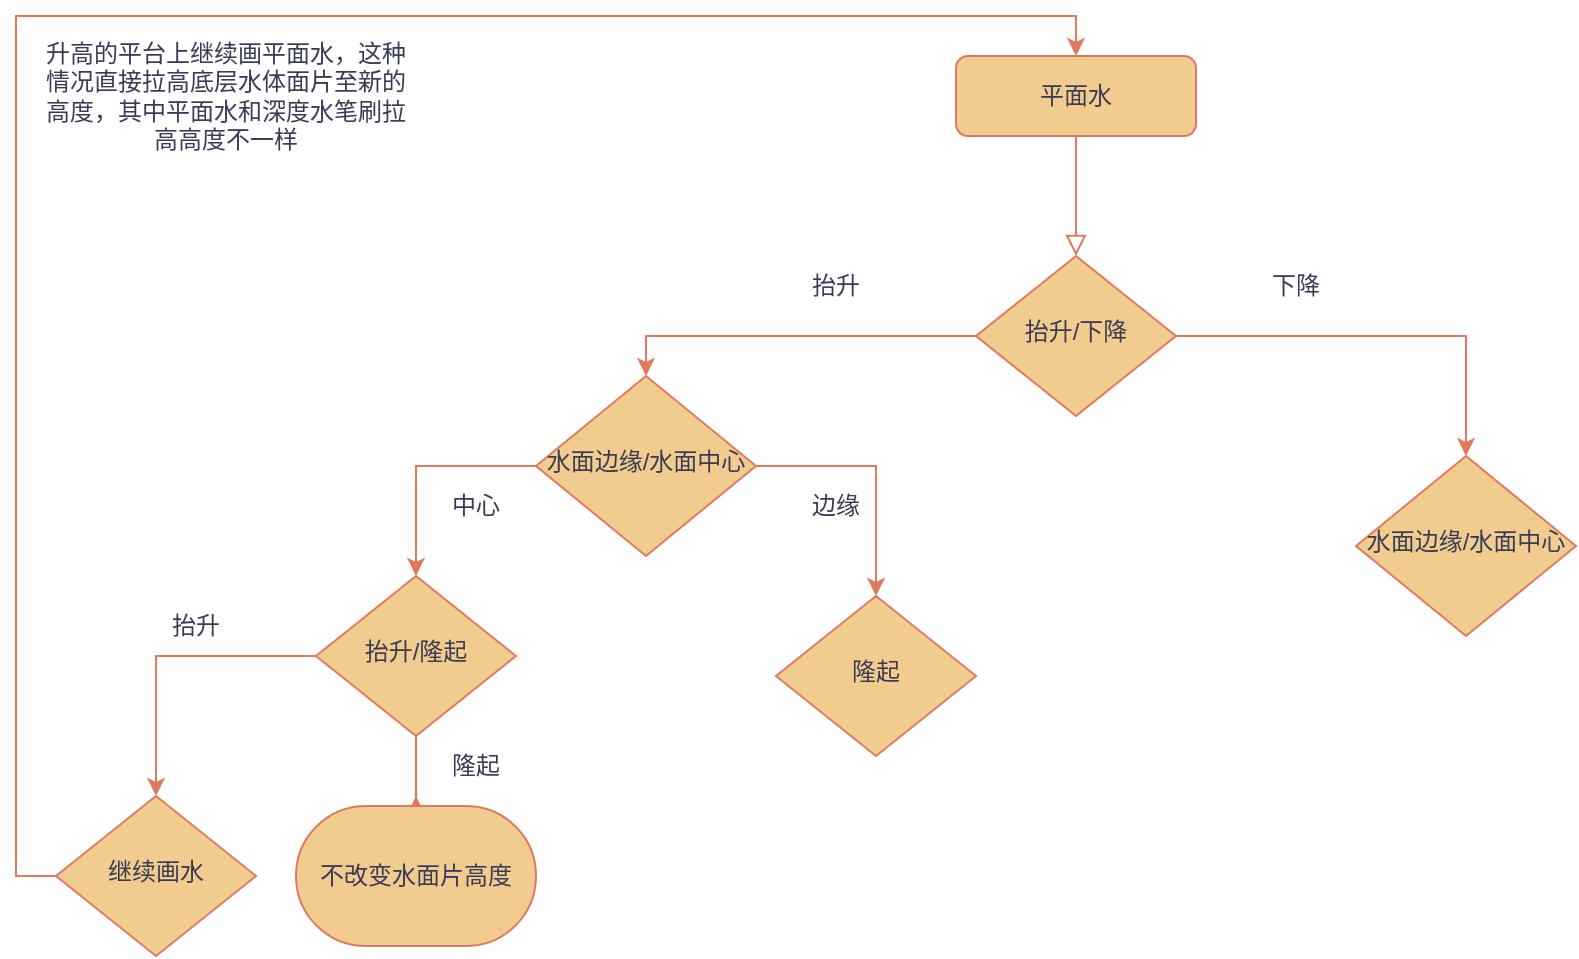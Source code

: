 <mxfile version="21.0.6" type="github">
  <diagram id="C5RBs43oDa-KdzZeNtuy" name="Page-1">
    <mxGraphModel dx="2022" dy="637" grid="1" gridSize="10" guides="1" tooltips="1" connect="1" arrows="1" fold="1" page="1" pageScale="1" pageWidth="827" pageHeight="1169" math="0" shadow="0">
      <root>
        <mxCell id="WIyWlLk6GJQsqaUBKTNV-0" />
        <mxCell id="WIyWlLk6GJQsqaUBKTNV-1" parent="WIyWlLk6GJQsqaUBKTNV-0" />
        <mxCell id="WIyWlLk6GJQsqaUBKTNV-2" value="" style="rounded=0;html=1;jettySize=auto;orthogonalLoop=1;fontSize=11;endArrow=block;endFill=0;endSize=8;strokeWidth=1;shadow=0;labelBackgroundColor=none;edgeStyle=orthogonalEdgeStyle;strokeColor=#E07A5F;fontColor=default;" parent="WIyWlLk6GJQsqaUBKTNV-1" source="WIyWlLk6GJQsqaUBKTNV-3" target="WIyWlLk6GJQsqaUBKTNV-6" edge="1">
          <mxGeometry relative="1" as="geometry" />
        </mxCell>
        <mxCell id="WIyWlLk6GJQsqaUBKTNV-3" value="平面水" style="rounded=1;whiteSpace=wrap;html=1;fontSize=12;glass=0;strokeWidth=1;shadow=0;labelBackgroundColor=none;fillColor=#F2CC8F;strokeColor=#E07A5F;fontColor=#393C56;" parent="WIyWlLk6GJQsqaUBKTNV-1" vertex="1">
          <mxGeometry x="380" y="70" width="120" height="40" as="geometry" />
        </mxCell>
        <mxCell id="CMAqs7zNBxHHyoR-tyi8-15" value="" style="edgeStyle=orthogonalEdgeStyle;rounded=0;orthogonalLoop=1;jettySize=auto;html=1;entryX=0.5;entryY=0;entryDx=0;entryDy=0;labelBackgroundColor=none;strokeColor=#E07A5F;fontColor=default;" edge="1" parent="WIyWlLk6GJQsqaUBKTNV-1" source="WIyWlLk6GJQsqaUBKTNV-6" target="CMAqs7zNBxHHyoR-tyi8-14">
          <mxGeometry relative="1" as="geometry" />
        </mxCell>
        <mxCell id="CMAqs7zNBxHHyoR-tyi8-17" value="" style="edgeStyle=orthogonalEdgeStyle;rounded=0;orthogonalLoop=1;jettySize=auto;html=1;labelBackgroundColor=none;strokeColor=#E07A5F;fontColor=default;entryX=0.5;entryY=0;entryDx=0;entryDy=0;" edge="1" parent="WIyWlLk6GJQsqaUBKTNV-1" source="WIyWlLk6GJQsqaUBKTNV-6" target="CMAqs7zNBxHHyoR-tyi8-36">
          <mxGeometry relative="1" as="geometry">
            <mxPoint x="610" y="280.0" as="targetPoint" />
          </mxGeometry>
        </mxCell>
        <mxCell id="WIyWlLk6GJQsqaUBKTNV-6" value="抬升/下降" style="rhombus;whiteSpace=wrap;html=1;shadow=0;fontFamily=Helvetica;fontSize=12;align=center;strokeWidth=1;spacing=6;spacingTop=-4;labelBackgroundColor=none;fillColor=#F2CC8F;strokeColor=#E07A5F;fontColor=#393C56;" parent="WIyWlLk6GJQsqaUBKTNV-1" vertex="1">
          <mxGeometry x="390" y="170" width="100" height="80" as="geometry" />
        </mxCell>
        <mxCell id="CMAqs7zNBxHHyoR-tyi8-21" value="" style="edgeStyle=orthogonalEdgeStyle;rounded=0;orthogonalLoop=1;jettySize=auto;html=1;labelBackgroundColor=none;strokeColor=#E07A5F;fontColor=default;" edge="1" parent="WIyWlLk6GJQsqaUBKTNV-1" source="CMAqs7zNBxHHyoR-tyi8-14" target="CMAqs7zNBxHHyoR-tyi8-20">
          <mxGeometry relative="1" as="geometry" />
        </mxCell>
        <mxCell id="CMAqs7zNBxHHyoR-tyi8-23" value="" style="edgeStyle=orthogonalEdgeStyle;rounded=0;orthogonalLoop=1;jettySize=auto;html=1;labelBackgroundColor=none;strokeColor=#E07A5F;fontColor=default;" edge="1" parent="WIyWlLk6GJQsqaUBKTNV-1" source="CMAqs7zNBxHHyoR-tyi8-14" target="CMAqs7zNBxHHyoR-tyi8-22">
          <mxGeometry relative="1" as="geometry" />
        </mxCell>
        <mxCell id="CMAqs7zNBxHHyoR-tyi8-14" value="水面边缘/水面中心" style="rhombus;whiteSpace=wrap;html=1;shadow=0;fontFamily=Helvetica;fontSize=12;align=center;strokeWidth=1;spacing=6;spacingTop=-4;labelBackgroundColor=none;fillColor=#F2CC8F;strokeColor=#E07A5F;fontColor=#393C56;" vertex="1" parent="WIyWlLk6GJQsqaUBKTNV-1">
          <mxGeometry x="170" y="230" width="110" height="90" as="geometry" />
        </mxCell>
        <mxCell id="CMAqs7zNBxHHyoR-tyi8-18" value="抬升" style="text;html=1;strokeColor=none;fillColor=none;align=center;verticalAlign=middle;whiteSpace=wrap;rounded=0;labelBackgroundColor=none;fontColor=#393C56;" vertex="1" parent="WIyWlLk6GJQsqaUBKTNV-1">
          <mxGeometry x="290" y="170" width="60" height="30" as="geometry" />
        </mxCell>
        <mxCell id="CMAqs7zNBxHHyoR-tyi8-19" value="下降" style="text;html=1;strokeColor=none;fillColor=none;align=center;verticalAlign=middle;whiteSpace=wrap;rounded=0;labelBackgroundColor=none;fontColor=#393C56;" vertex="1" parent="WIyWlLk6GJQsqaUBKTNV-1">
          <mxGeometry x="520" y="170" width="60" height="30" as="geometry" />
        </mxCell>
        <mxCell id="CMAqs7zNBxHHyoR-tyi8-30" value="" style="edgeStyle=orthogonalEdgeStyle;rounded=0;orthogonalLoop=1;jettySize=auto;html=1;labelBackgroundColor=none;strokeColor=#E07A5F;fontColor=default;" edge="1" parent="WIyWlLk6GJQsqaUBKTNV-1" source="CMAqs7zNBxHHyoR-tyi8-20" target="CMAqs7zNBxHHyoR-tyi8-29">
          <mxGeometry relative="1" as="geometry" />
        </mxCell>
        <mxCell id="CMAqs7zNBxHHyoR-tyi8-32" value="" style="edgeStyle=orthogonalEdgeStyle;rounded=0;orthogonalLoop=1;jettySize=auto;html=1;labelBackgroundColor=none;strokeColor=#E07A5F;fontColor=default;" edge="1" parent="WIyWlLk6GJQsqaUBKTNV-1" source="CMAqs7zNBxHHyoR-tyi8-20">
          <mxGeometry relative="1" as="geometry">
            <mxPoint x="110" y="440" as="targetPoint" />
            <Array as="points">
              <mxPoint x="110" y="450" />
              <mxPoint x="110" y="450" />
            </Array>
          </mxGeometry>
        </mxCell>
        <mxCell id="CMAqs7zNBxHHyoR-tyi8-20" value="抬升/隆起" style="rhombus;whiteSpace=wrap;html=1;shadow=0;fontFamily=Helvetica;fontSize=12;align=center;strokeWidth=1;spacing=6;spacingTop=-4;labelBackgroundColor=none;fillColor=#F2CC8F;strokeColor=#E07A5F;fontColor=#393C56;" vertex="1" parent="WIyWlLk6GJQsqaUBKTNV-1">
          <mxGeometry x="60" y="330" width="100" height="80" as="geometry" />
        </mxCell>
        <mxCell id="CMAqs7zNBxHHyoR-tyi8-22" value="隆起" style="rhombus;whiteSpace=wrap;html=1;shadow=0;fontFamily=Helvetica;fontSize=12;align=center;strokeWidth=1;spacing=6;spacingTop=-4;labelBackgroundColor=none;fillColor=#F2CC8F;strokeColor=#E07A5F;fontColor=#393C56;" vertex="1" parent="WIyWlLk6GJQsqaUBKTNV-1">
          <mxGeometry x="290" y="340" width="100" height="80" as="geometry" />
        </mxCell>
        <mxCell id="CMAqs7zNBxHHyoR-tyi8-25" value="中心" style="text;html=1;strokeColor=none;fillColor=none;align=center;verticalAlign=middle;whiteSpace=wrap;rounded=0;labelBackgroundColor=none;fontColor=#393C56;" vertex="1" parent="WIyWlLk6GJQsqaUBKTNV-1">
          <mxGeometry x="110" y="280" width="60" height="30" as="geometry" />
        </mxCell>
        <mxCell id="CMAqs7zNBxHHyoR-tyi8-26" value="边缘" style="text;html=1;strokeColor=none;fillColor=none;align=center;verticalAlign=middle;whiteSpace=wrap;rounded=0;labelBackgroundColor=none;fontColor=#393C56;" vertex="1" parent="WIyWlLk6GJQsqaUBKTNV-1">
          <mxGeometry x="290" y="280" width="60" height="30" as="geometry" />
        </mxCell>
        <mxCell id="CMAqs7zNBxHHyoR-tyi8-28" value="升高的平台上继续画平面水，这种情况直接拉高底层水体面片至新的高度，其中平面水和深度水笔刷拉高高度不一样" style="text;html=1;strokeColor=none;fillColor=none;align=center;verticalAlign=middle;whiteSpace=wrap;rounded=0;labelBackgroundColor=none;fontColor=#393C56;" vertex="1" parent="WIyWlLk6GJQsqaUBKTNV-1">
          <mxGeometry x="-80" y="60" width="190" height="60" as="geometry" />
        </mxCell>
        <mxCell id="CMAqs7zNBxHHyoR-tyi8-33" style="edgeStyle=orthogonalEdgeStyle;rounded=0;orthogonalLoop=1;jettySize=auto;html=1;exitX=0;exitY=0.5;exitDx=0;exitDy=0;entryX=0.5;entryY=0;entryDx=0;entryDy=0;labelBackgroundColor=none;strokeColor=#E07A5F;fontColor=default;" edge="1" parent="WIyWlLk6GJQsqaUBKTNV-1" source="CMAqs7zNBxHHyoR-tyi8-29" target="WIyWlLk6GJQsqaUBKTNV-3">
          <mxGeometry relative="1" as="geometry" />
        </mxCell>
        <mxCell id="CMAqs7zNBxHHyoR-tyi8-29" value="继续画水" style="rhombus;whiteSpace=wrap;html=1;shadow=0;fontFamily=Helvetica;fontSize=12;align=center;strokeWidth=1;spacing=6;spacingTop=-4;labelBackgroundColor=none;fillColor=#F2CC8F;strokeColor=#E07A5F;fontColor=#393C56;" vertex="1" parent="WIyWlLk6GJQsqaUBKTNV-1">
          <mxGeometry x="-70" y="440" width="100" height="80" as="geometry" />
        </mxCell>
        <mxCell id="CMAqs7zNBxHHyoR-tyi8-36" value="水面边缘/水面中心" style="rhombus;whiteSpace=wrap;html=1;shadow=0;fontFamily=Helvetica;fontSize=12;align=center;strokeWidth=1;spacing=6;spacingTop=-4;labelBackgroundColor=none;fillColor=#F2CC8F;strokeColor=#E07A5F;fontColor=#393C56;" vertex="1" parent="WIyWlLk6GJQsqaUBKTNV-1">
          <mxGeometry x="580" y="270" width="110" height="90" as="geometry" />
        </mxCell>
        <mxCell id="CMAqs7zNBxHHyoR-tyi8-37" value="隆起" style="text;html=1;strokeColor=none;fillColor=none;align=center;verticalAlign=middle;whiteSpace=wrap;rounded=0;fontColor=#393C56;" vertex="1" parent="WIyWlLk6GJQsqaUBKTNV-1">
          <mxGeometry x="110" y="410" width="60" height="30" as="geometry" />
        </mxCell>
        <mxCell id="CMAqs7zNBxHHyoR-tyi8-38" value="抬升" style="text;html=1;strokeColor=none;fillColor=none;align=center;verticalAlign=middle;whiteSpace=wrap;rounded=0;fontColor=#393C56;" vertex="1" parent="WIyWlLk6GJQsqaUBKTNV-1">
          <mxGeometry x="-30" y="340" width="60" height="30" as="geometry" />
        </mxCell>
        <mxCell id="CMAqs7zNBxHHyoR-tyi8-40" value="不改变水面片高度" style="rounded=1;whiteSpace=wrap;html=1;fontSize=12;glass=0;strokeWidth=1;shadow=0;labelBackgroundColor=none;fillColor=#F2CC8F;strokeColor=#E07A5F;fontColor=#393C56;arcSize=50;" vertex="1" parent="WIyWlLk6GJQsqaUBKTNV-1">
          <mxGeometry x="50" y="445" width="120" height="70" as="geometry" />
        </mxCell>
      </root>
    </mxGraphModel>
  </diagram>
</mxfile>
